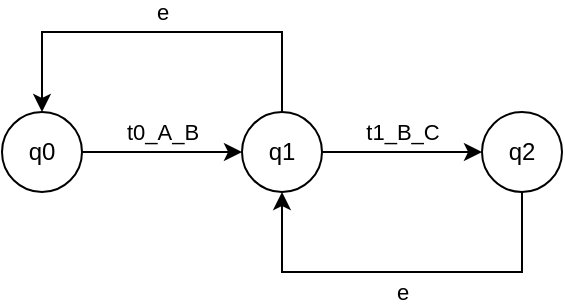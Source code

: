 <mxfile version="22.1.18" type="device">
  <diagram name="Pagina-1" id="QE00pTAzJzT0NNOLL0z-">
    <mxGraphModel dx="797" dy="408" grid="1" gridSize="10" guides="1" tooltips="1" connect="1" arrows="1" fold="1" page="1" pageScale="1" pageWidth="827" pageHeight="1169" math="0" shadow="0">
      <root>
        <mxCell id="0" />
        <mxCell id="1" parent="0" />
        <mxCell id="gSjK1uD0MMqbBVSCvySL-9" style="edgeStyle=orthogonalEdgeStyle;rounded=0;orthogonalLoop=1;jettySize=auto;html=1;" parent="1" edge="1">
          <mxGeometry relative="1" as="geometry">
            <mxPoint x="280" y="180" as="sourcePoint" />
            <mxPoint x="360" y="180" as="targetPoint" />
          </mxGeometry>
        </mxCell>
        <mxCell id="gSjK1uD0MMqbBVSCvySL-18" value="t0_A_B" style="edgeLabel;html=1;align=center;verticalAlign=middle;resizable=0;points=[];" parent="gSjK1uD0MMqbBVSCvySL-9" vertex="1" connectable="0">
          <mxGeometry x="-0.275" y="2" relative="1" as="geometry">
            <mxPoint x="11" y="-8" as="offset" />
          </mxGeometry>
        </mxCell>
        <mxCell id="gSjK1uD0MMqbBVSCvySL-8" style="edgeStyle=orthogonalEdgeStyle;rounded=0;orthogonalLoop=1;jettySize=auto;html=1;" parent="1" edge="1">
          <mxGeometry relative="1" as="geometry">
            <mxPoint x="380" y="160" as="sourcePoint" />
            <mxPoint x="260" y="160" as="targetPoint" />
            <Array as="points">
              <mxPoint x="380" y="120" />
              <mxPoint x="260" y="120" />
            </Array>
          </mxGeometry>
        </mxCell>
        <mxCell id="gSjK1uD0MMqbBVSCvySL-21" value="e" style="edgeLabel;html=1;align=center;verticalAlign=middle;resizable=0;points=[];" parent="gSjK1uD0MMqbBVSCvySL-8" vertex="1" connectable="0">
          <mxGeometry x="-0.06" relative="1" as="geometry">
            <mxPoint x="-6" y="-10" as="offset" />
          </mxGeometry>
        </mxCell>
        <mxCell id="gSjK1uD0MMqbBVSCvySL-7" style="edgeStyle=orthogonalEdgeStyle;rounded=0;orthogonalLoop=1;jettySize=auto;html=1;" parent="1" source="gSjK1uD0MMqbBVSCvySL-6" edge="1">
          <mxGeometry relative="1" as="geometry">
            <mxPoint x="380" y="200" as="targetPoint" />
            <Array as="points">
              <mxPoint x="500" y="240" />
              <mxPoint x="380" y="240" />
            </Array>
          </mxGeometry>
        </mxCell>
        <mxCell id="gSjK1uD0MMqbBVSCvySL-20" value="e" style="edgeLabel;html=1;align=center;verticalAlign=middle;resizable=0;points=[];" parent="gSjK1uD0MMqbBVSCvySL-7" vertex="1" connectable="0">
          <mxGeometry x="-0.07" y="2" relative="1" as="geometry">
            <mxPoint x="-7" y="8" as="offset" />
          </mxGeometry>
        </mxCell>
        <mxCell id="gSjK1uD0MMqbBVSCvySL-6" value="q2" style="ellipse;whiteSpace=wrap;html=1;aspect=fixed;" parent="1" vertex="1">
          <mxGeometry x="480" y="160" width="40" height="40" as="geometry" />
        </mxCell>
        <mxCell id="gSjK1uD0MMqbBVSCvySL-17" style="edgeStyle=orthogonalEdgeStyle;rounded=0;orthogonalLoop=1;jettySize=auto;html=1;" parent="1" source="gSjK1uD0MMqbBVSCvySL-15" target="gSjK1uD0MMqbBVSCvySL-6" edge="1">
          <mxGeometry relative="1" as="geometry" />
        </mxCell>
        <mxCell id="gSjK1uD0MMqbBVSCvySL-19" value="t1_B_C" style="edgeLabel;html=1;align=center;verticalAlign=middle;resizable=0;points=[];" parent="gSjK1uD0MMqbBVSCvySL-17" vertex="1" connectable="0">
          <mxGeometry x="-0.2" y="2" relative="1" as="geometry">
            <mxPoint x="8" y="-8" as="offset" />
          </mxGeometry>
        </mxCell>
        <mxCell id="gSjK1uD0MMqbBVSCvySL-15" value="q1" style="ellipse;whiteSpace=wrap;html=1;aspect=fixed;" parent="1" vertex="1">
          <mxGeometry x="360" y="160" width="40" height="40" as="geometry" />
        </mxCell>
        <mxCell id="gSjK1uD0MMqbBVSCvySL-16" value="q0" style="ellipse;whiteSpace=wrap;html=1;aspect=fixed;" parent="1" vertex="1">
          <mxGeometry x="240" y="160" width="40" height="40" as="geometry" />
        </mxCell>
      </root>
    </mxGraphModel>
  </diagram>
</mxfile>

